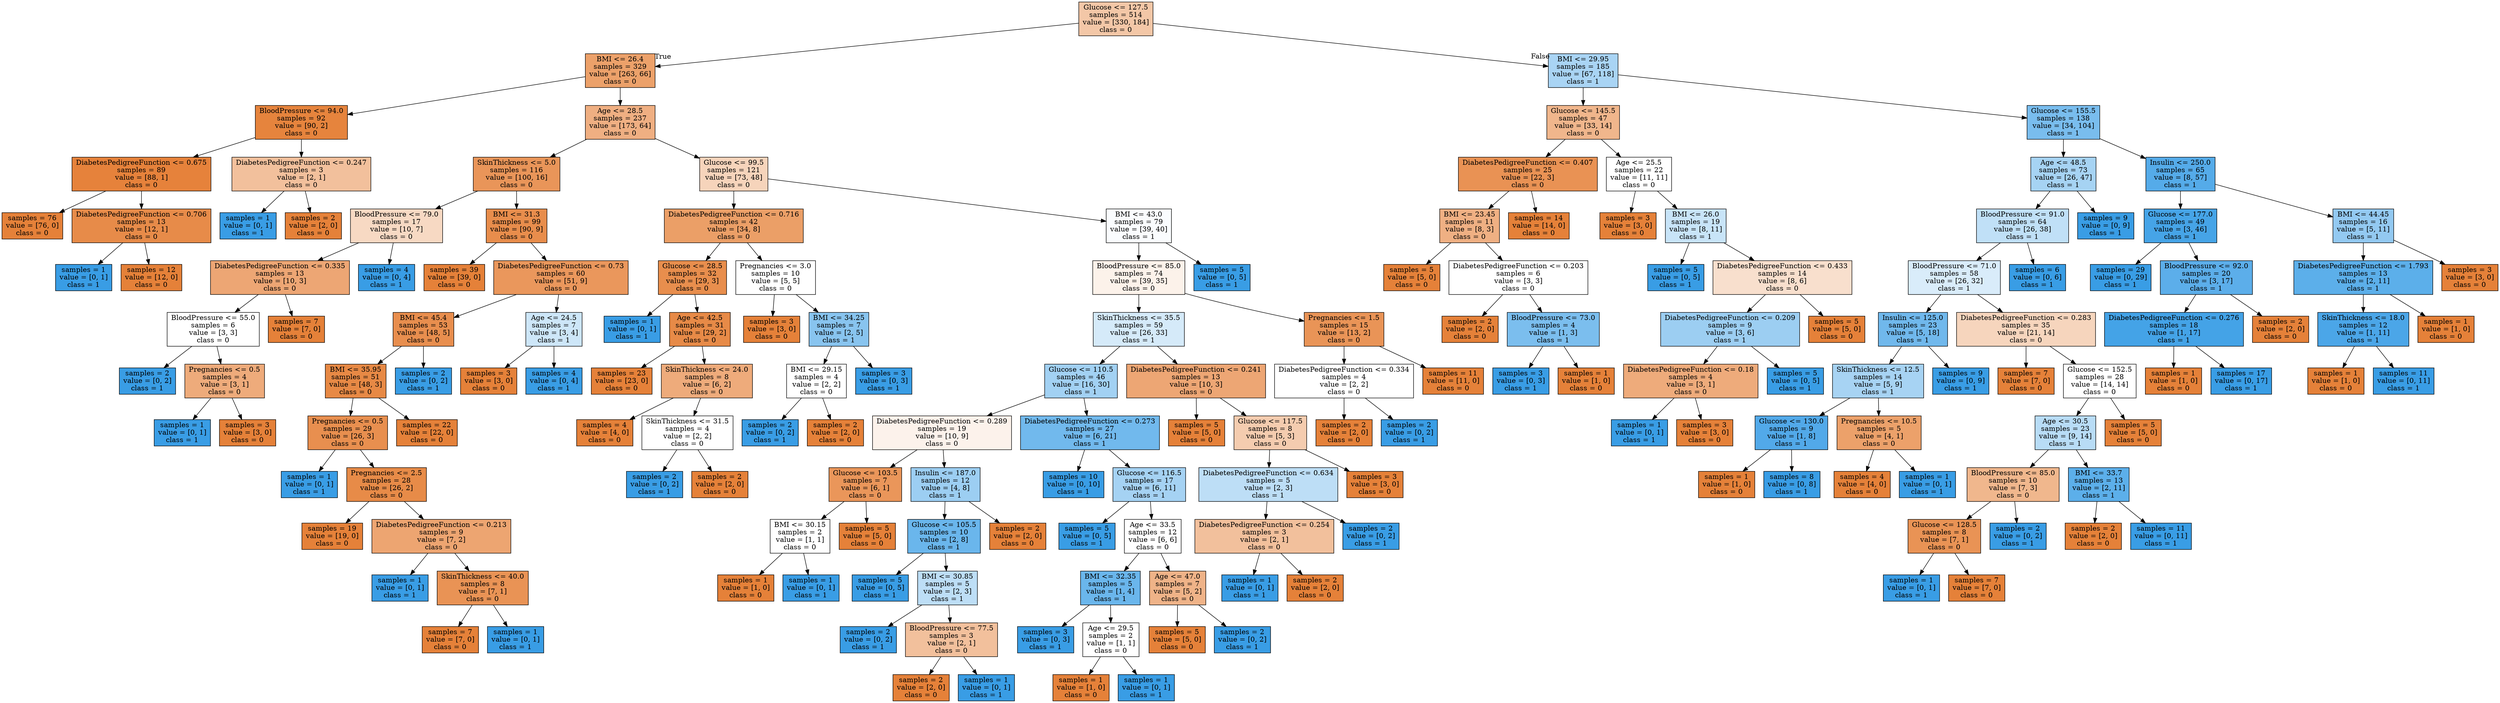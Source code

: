 digraph Tree {
node [shape=box, style="filled", color="black"] ;
0 [label="Glucose <= 127.5\nsamples = 514\nvalue = [330, 184]\nclass = 0", fillcolor="#e5813971"] ;
1 [label="BMI <= 26.4\nsamples = 329\nvalue = [263, 66]\nclass = 0", fillcolor="#e58139bf"] ;
0 -> 1 [labeldistance=2.5, labelangle=45, headlabel="True"] ;
2 [label="BloodPressure <= 94.0\nsamples = 92\nvalue = [90, 2]\nclass = 0", fillcolor="#e58139f9"] ;
1 -> 2 ;
3 [label="DiabetesPedigreeFunction <= 0.675\nsamples = 89\nvalue = [88, 1]\nclass = 0", fillcolor="#e58139fc"] ;
2 -> 3 ;
4 [label="samples = 76\nvalue = [76, 0]\nclass = 0", fillcolor="#e58139ff"] ;
3 -> 4 ;
5 [label="DiabetesPedigreeFunction <= 0.706\nsamples = 13\nvalue = [12, 1]\nclass = 0", fillcolor="#e58139ea"] ;
3 -> 5 ;
6 [label="samples = 1\nvalue = [0, 1]\nclass = 1", fillcolor="#399de5ff"] ;
5 -> 6 ;
7 [label="samples = 12\nvalue = [12, 0]\nclass = 0", fillcolor="#e58139ff"] ;
5 -> 7 ;
8 [label="DiabetesPedigreeFunction <= 0.247\nsamples = 3\nvalue = [2, 1]\nclass = 0", fillcolor="#e581397f"] ;
2 -> 8 ;
9 [label="samples = 1\nvalue = [0, 1]\nclass = 1", fillcolor="#399de5ff"] ;
8 -> 9 ;
10 [label="samples = 2\nvalue = [2, 0]\nclass = 0", fillcolor="#e58139ff"] ;
8 -> 10 ;
11 [label="Age <= 28.5\nsamples = 237\nvalue = [173, 64]\nclass = 0", fillcolor="#e58139a1"] ;
1 -> 11 ;
12 [label="SkinThickness <= 5.0\nsamples = 116\nvalue = [100, 16]\nclass = 0", fillcolor="#e58139d6"] ;
11 -> 12 ;
13 [label="BloodPressure <= 79.0\nsamples = 17\nvalue = [10, 7]\nclass = 0", fillcolor="#e581394d"] ;
12 -> 13 ;
14 [label="DiabetesPedigreeFunction <= 0.335\nsamples = 13\nvalue = [10, 3]\nclass = 0", fillcolor="#e58139b3"] ;
13 -> 14 ;
15 [label="BloodPressure <= 55.0\nsamples = 6\nvalue = [3, 3]\nclass = 0", fillcolor="#e5813900"] ;
14 -> 15 ;
16 [label="samples = 2\nvalue = [0, 2]\nclass = 1", fillcolor="#399de5ff"] ;
15 -> 16 ;
17 [label="Pregnancies <= 0.5\nsamples = 4\nvalue = [3, 1]\nclass = 0", fillcolor="#e58139aa"] ;
15 -> 17 ;
18 [label="samples = 1\nvalue = [0, 1]\nclass = 1", fillcolor="#399de5ff"] ;
17 -> 18 ;
19 [label="samples = 3\nvalue = [3, 0]\nclass = 0", fillcolor="#e58139ff"] ;
17 -> 19 ;
20 [label="samples = 7\nvalue = [7, 0]\nclass = 0", fillcolor="#e58139ff"] ;
14 -> 20 ;
21 [label="samples = 4\nvalue = [0, 4]\nclass = 1", fillcolor="#399de5ff"] ;
13 -> 21 ;
22 [label="BMI <= 31.3\nsamples = 99\nvalue = [90, 9]\nclass = 0", fillcolor="#e58139e6"] ;
12 -> 22 ;
23 [label="samples = 39\nvalue = [39, 0]\nclass = 0", fillcolor="#e58139ff"] ;
22 -> 23 ;
24 [label="DiabetesPedigreeFunction <= 0.73\nsamples = 60\nvalue = [51, 9]\nclass = 0", fillcolor="#e58139d2"] ;
22 -> 24 ;
25 [label="BMI <= 45.4\nsamples = 53\nvalue = [48, 5]\nclass = 0", fillcolor="#e58139e4"] ;
24 -> 25 ;
26 [label="BMI <= 35.95\nsamples = 51\nvalue = [48, 3]\nclass = 0", fillcolor="#e58139ef"] ;
25 -> 26 ;
27 [label="Pregnancies <= 0.5\nsamples = 29\nvalue = [26, 3]\nclass = 0", fillcolor="#e58139e2"] ;
26 -> 27 ;
28 [label="samples = 1\nvalue = [0, 1]\nclass = 1", fillcolor="#399de5ff"] ;
27 -> 28 ;
29 [label="Pregnancies <= 2.5\nsamples = 28\nvalue = [26, 2]\nclass = 0", fillcolor="#e58139eb"] ;
27 -> 29 ;
30 [label="samples = 19\nvalue = [19, 0]\nclass = 0", fillcolor="#e58139ff"] ;
29 -> 30 ;
31 [label="DiabetesPedigreeFunction <= 0.213\nsamples = 9\nvalue = [7, 2]\nclass = 0", fillcolor="#e58139b6"] ;
29 -> 31 ;
32 [label="samples = 1\nvalue = [0, 1]\nclass = 1", fillcolor="#399de5ff"] ;
31 -> 32 ;
33 [label="SkinThickness <= 40.0\nsamples = 8\nvalue = [7, 1]\nclass = 0", fillcolor="#e58139db"] ;
31 -> 33 ;
34 [label="samples = 7\nvalue = [7, 0]\nclass = 0", fillcolor="#e58139ff"] ;
33 -> 34 ;
35 [label="samples = 1\nvalue = [0, 1]\nclass = 1", fillcolor="#399de5ff"] ;
33 -> 35 ;
36 [label="samples = 22\nvalue = [22, 0]\nclass = 0", fillcolor="#e58139ff"] ;
26 -> 36 ;
37 [label="samples = 2\nvalue = [0, 2]\nclass = 1", fillcolor="#399de5ff"] ;
25 -> 37 ;
38 [label="Age <= 24.5\nsamples = 7\nvalue = [3, 4]\nclass = 1", fillcolor="#399de540"] ;
24 -> 38 ;
39 [label="samples = 3\nvalue = [3, 0]\nclass = 0", fillcolor="#e58139ff"] ;
38 -> 39 ;
40 [label="samples = 4\nvalue = [0, 4]\nclass = 1", fillcolor="#399de5ff"] ;
38 -> 40 ;
41 [label="Glucose <= 99.5\nsamples = 121\nvalue = [73, 48]\nclass = 0", fillcolor="#e5813957"] ;
11 -> 41 ;
42 [label="DiabetesPedigreeFunction <= 0.716\nsamples = 42\nvalue = [34, 8]\nclass = 0", fillcolor="#e58139c3"] ;
41 -> 42 ;
43 [label="Glucose <= 28.5\nsamples = 32\nvalue = [29, 3]\nclass = 0", fillcolor="#e58139e5"] ;
42 -> 43 ;
44 [label="samples = 1\nvalue = [0, 1]\nclass = 1", fillcolor="#399de5ff"] ;
43 -> 44 ;
45 [label="Age <= 42.5\nsamples = 31\nvalue = [29, 2]\nclass = 0", fillcolor="#e58139ed"] ;
43 -> 45 ;
46 [label="samples = 23\nvalue = [23, 0]\nclass = 0", fillcolor="#e58139ff"] ;
45 -> 46 ;
47 [label="SkinThickness <= 24.0\nsamples = 8\nvalue = [6, 2]\nclass = 0", fillcolor="#e58139aa"] ;
45 -> 47 ;
48 [label="samples = 4\nvalue = [4, 0]\nclass = 0", fillcolor="#e58139ff"] ;
47 -> 48 ;
49 [label="SkinThickness <= 31.5\nsamples = 4\nvalue = [2, 2]\nclass = 0", fillcolor="#e5813900"] ;
47 -> 49 ;
50 [label="samples = 2\nvalue = [0, 2]\nclass = 1", fillcolor="#399de5ff"] ;
49 -> 50 ;
51 [label="samples = 2\nvalue = [2, 0]\nclass = 0", fillcolor="#e58139ff"] ;
49 -> 51 ;
52 [label="Pregnancies <= 3.0\nsamples = 10\nvalue = [5, 5]\nclass = 0", fillcolor="#e5813900"] ;
42 -> 52 ;
53 [label="samples = 3\nvalue = [3, 0]\nclass = 0", fillcolor="#e58139ff"] ;
52 -> 53 ;
54 [label="BMI <= 34.25\nsamples = 7\nvalue = [2, 5]\nclass = 1", fillcolor="#399de599"] ;
52 -> 54 ;
55 [label="BMI <= 29.15\nsamples = 4\nvalue = [2, 2]\nclass = 0", fillcolor="#e5813900"] ;
54 -> 55 ;
56 [label="samples = 2\nvalue = [0, 2]\nclass = 1", fillcolor="#399de5ff"] ;
55 -> 56 ;
57 [label="samples = 2\nvalue = [2, 0]\nclass = 0", fillcolor="#e58139ff"] ;
55 -> 57 ;
58 [label="samples = 3\nvalue = [0, 3]\nclass = 1", fillcolor="#399de5ff"] ;
54 -> 58 ;
59 [label="BMI <= 43.0\nsamples = 79\nvalue = [39, 40]\nclass = 1", fillcolor="#399de506"] ;
41 -> 59 ;
60 [label="BloodPressure <= 85.0\nsamples = 74\nvalue = [39, 35]\nclass = 0", fillcolor="#e581391a"] ;
59 -> 60 ;
61 [label="SkinThickness <= 35.5\nsamples = 59\nvalue = [26, 33]\nclass = 1", fillcolor="#399de536"] ;
60 -> 61 ;
62 [label="Glucose <= 110.5\nsamples = 46\nvalue = [16, 30]\nclass = 1", fillcolor="#399de577"] ;
61 -> 62 ;
63 [label="DiabetesPedigreeFunction <= 0.289\nsamples = 19\nvalue = [10, 9]\nclass = 0", fillcolor="#e5813919"] ;
62 -> 63 ;
64 [label="Glucose <= 103.5\nsamples = 7\nvalue = [6, 1]\nclass = 0", fillcolor="#e58139d4"] ;
63 -> 64 ;
65 [label="BMI <= 30.15\nsamples = 2\nvalue = [1, 1]\nclass = 0", fillcolor="#e5813900"] ;
64 -> 65 ;
66 [label="samples = 1\nvalue = [1, 0]\nclass = 0", fillcolor="#e58139ff"] ;
65 -> 66 ;
67 [label="samples = 1\nvalue = [0, 1]\nclass = 1", fillcolor="#399de5ff"] ;
65 -> 67 ;
68 [label="samples = 5\nvalue = [5, 0]\nclass = 0", fillcolor="#e58139ff"] ;
64 -> 68 ;
69 [label="Insulin <= 187.0\nsamples = 12\nvalue = [4, 8]\nclass = 1", fillcolor="#399de57f"] ;
63 -> 69 ;
70 [label="Glucose <= 105.5\nsamples = 10\nvalue = [2, 8]\nclass = 1", fillcolor="#399de5bf"] ;
69 -> 70 ;
71 [label="samples = 5\nvalue = [0, 5]\nclass = 1", fillcolor="#399de5ff"] ;
70 -> 71 ;
72 [label="BMI <= 30.85\nsamples = 5\nvalue = [2, 3]\nclass = 1", fillcolor="#399de555"] ;
70 -> 72 ;
73 [label="samples = 2\nvalue = [0, 2]\nclass = 1", fillcolor="#399de5ff"] ;
72 -> 73 ;
74 [label="BloodPressure <= 77.5\nsamples = 3\nvalue = [2, 1]\nclass = 0", fillcolor="#e581397f"] ;
72 -> 74 ;
75 [label="samples = 2\nvalue = [2, 0]\nclass = 0", fillcolor="#e58139ff"] ;
74 -> 75 ;
76 [label="samples = 1\nvalue = [0, 1]\nclass = 1", fillcolor="#399de5ff"] ;
74 -> 76 ;
77 [label="samples = 2\nvalue = [2, 0]\nclass = 0", fillcolor="#e58139ff"] ;
69 -> 77 ;
78 [label="DiabetesPedigreeFunction <= 0.273\nsamples = 27\nvalue = [6, 21]\nclass = 1", fillcolor="#399de5b6"] ;
62 -> 78 ;
79 [label="samples = 10\nvalue = [0, 10]\nclass = 1", fillcolor="#399de5ff"] ;
78 -> 79 ;
80 [label="Glucose <= 116.5\nsamples = 17\nvalue = [6, 11]\nclass = 1", fillcolor="#399de574"] ;
78 -> 80 ;
81 [label="samples = 5\nvalue = [0, 5]\nclass = 1", fillcolor="#399de5ff"] ;
80 -> 81 ;
82 [label="Age <= 33.5\nsamples = 12\nvalue = [6, 6]\nclass = 0", fillcolor="#e5813900"] ;
80 -> 82 ;
83 [label="BMI <= 32.35\nsamples = 5\nvalue = [1, 4]\nclass = 1", fillcolor="#399de5bf"] ;
82 -> 83 ;
84 [label="samples = 3\nvalue = [0, 3]\nclass = 1", fillcolor="#399de5ff"] ;
83 -> 84 ;
85 [label="Age <= 29.5\nsamples = 2\nvalue = [1, 1]\nclass = 0", fillcolor="#e5813900"] ;
83 -> 85 ;
86 [label="samples = 1\nvalue = [1, 0]\nclass = 0", fillcolor="#e58139ff"] ;
85 -> 86 ;
87 [label="samples = 1\nvalue = [0, 1]\nclass = 1", fillcolor="#399de5ff"] ;
85 -> 87 ;
88 [label="Age <= 47.0\nsamples = 7\nvalue = [5, 2]\nclass = 0", fillcolor="#e5813999"] ;
82 -> 88 ;
89 [label="samples = 5\nvalue = [5, 0]\nclass = 0", fillcolor="#e58139ff"] ;
88 -> 89 ;
90 [label="samples = 2\nvalue = [0, 2]\nclass = 1", fillcolor="#399de5ff"] ;
88 -> 90 ;
91 [label="DiabetesPedigreeFunction <= 0.241\nsamples = 13\nvalue = [10, 3]\nclass = 0", fillcolor="#e58139b3"] ;
61 -> 91 ;
92 [label="samples = 5\nvalue = [5, 0]\nclass = 0", fillcolor="#e58139ff"] ;
91 -> 92 ;
93 [label="Glucose <= 117.5\nsamples = 8\nvalue = [5, 3]\nclass = 0", fillcolor="#e5813966"] ;
91 -> 93 ;
94 [label="DiabetesPedigreeFunction <= 0.634\nsamples = 5\nvalue = [2, 3]\nclass = 1", fillcolor="#399de555"] ;
93 -> 94 ;
95 [label="DiabetesPedigreeFunction <= 0.254\nsamples = 3\nvalue = [2, 1]\nclass = 0", fillcolor="#e581397f"] ;
94 -> 95 ;
96 [label="samples = 1\nvalue = [0, 1]\nclass = 1", fillcolor="#399de5ff"] ;
95 -> 96 ;
97 [label="samples = 2\nvalue = [2, 0]\nclass = 0", fillcolor="#e58139ff"] ;
95 -> 97 ;
98 [label="samples = 2\nvalue = [0, 2]\nclass = 1", fillcolor="#399de5ff"] ;
94 -> 98 ;
99 [label="samples = 3\nvalue = [3, 0]\nclass = 0", fillcolor="#e58139ff"] ;
93 -> 99 ;
100 [label="Pregnancies <= 1.5\nsamples = 15\nvalue = [13, 2]\nclass = 0", fillcolor="#e58139d8"] ;
60 -> 100 ;
101 [label="DiabetesPedigreeFunction <= 0.334\nsamples = 4\nvalue = [2, 2]\nclass = 0", fillcolor="#e5813900"] ;
100 -> 101 ;
102 [label="samples = 2\nvalue = [2, 0]\nclass = 0", fillcolor="#e58139ff"] ;
101 -> 102 ;
103 [label="samples = 2\nvalue = [0, 2]\nclass = 1", fillcolor="#399de5ff"] ;
101 -> 103 ;
104 [label="samples = 11\nvalue = [11, 0]\nclass = 0", fillcolor="#e58139ff"] ;
100 -> 104 ;
105 [label="samples = 5\nvalue = [0, 5]\nclass = 1", fillcolor="#399de5ff"] ;
59 -> 105 ;
106 [label="BMI <= 29.95\nsamples = 185\nvalue = [67, 118]\nclass = 1", fillcolor="#399de56e"] ;
0 -> 106 [labeldistance=2.5, labelangle=-45, headlabel="False"] ;
107 [label="Glucose <= 145.5\nsamples = 47\nvalue = [33, 14]\nclass = 0", fillcolor="#e5813993"] ;
106 -> 107 ;
108 [label="DiabetesPedigreeFunction <= 0.407\nsamples = 25\nvalue = [22, 3]\nclass = 0", fillcolor="#e58139dc"] ;
107 -> 108 ;
109 [label="BMI <= 23.45\nsamples = 11\nvalue = [8, 3]\nclass = 0", fillcolor="#e581399f"] ;
108 -> 109 ;
110 [label="samples = 5\nvalue = [5, 0]\nclass = 0", fillcolor="#e58139ff"] ;
109 -> 110 ;
111 [label="DiabetesPedigreeFunction <= 0.203\nsamples = 6\nvalue = [3, 3]\nclass = 0", fillcolor="#e5813900"] ;
109 -> 111 ;
112 [label="samples = 2\nvalue = [2, 0]\nclass = 0", fillcolor="#e58139ff"] ;
111 -> 112 ;
113 [label="BloodPressure <= 73.0\nsamples = 4\nvalue = [1, 3]\nclass = 1", fillcolor="#399de5aa"] ;
111 -> 113 ;
114 [label="samples = 3\nvalue = [0, 3]\nclass = 1", fillcolor="#399de5ff"] ;
113 -> 114 ;
115 [label="samples = 1\nvalue = [1, 0]\nclass = 0", fillcolor="#e58139ff"] ;
113 -> 115 ;
116 [label="samples = 14\nvalue = [14, 0]\nclass = 0", fillcolor="#e58139ff"] ;
108 -> 116 ;
117 [label="Age <= 25.5\nsamples = 22\nvalue = [11, 11]\nclass = 0", fillcolor="#e5813900"] ;
107 -> 117 ;
118 [label="samples = 3\nvalue = [3, 0]\nclass = 0", fillcolor="#e58139ff"] ;
117 -> 118 ;
119 [label="BMI <= 26.0\nsamples = 19\nvalue = [8, 11]\nclass = 1", fillcolor="#399de546"] ;
117 -> 119 ;
120 [label="samples = 5\nvalue = [0, 5]\nclass = 1", fillcolor="#399de5ff"] ;
119 -> 120 ;
121 [label="DiabetesPedigreeFunction <= 0.433\nsamples = 14\nvalue = [8, 6]\nclass = 0", fillcolor="#e5813940"] ;
119 -> 121 ;
122 [label="DiabetesPedigreeFunction <= 0.209\nsamples = 9\nvalue = [3, 6]\nclass = 1", fillcolor="#399de57f"] ;
121 -> 122 ;
123 [label="DiabetesPedigreeFunction <= 0.18\nsamples = 4\nvalue = [3, 1]\nclass = 0", fillcolor="#e58139aa"] ;
122 -> 123 ;
124 [label="samples = 1\nvalue = [0, 1]\nclass = 1", fillcolor="#399de5ff"] ;
123 -> 124 ;
125 [label="samples = 3\nvalue = [3, 0]\nclass = 0", fillcolor="#e58139ff"] ;
123 -> 125 ;
126 [label="samples = 5\nvalue = [0, 5]\nclass = 1", fillcolor="#399de5ff"] ;
122 -> 126 ;
127 [label="samples = 5\nvalue = [5, 0]\nclass = 0", fillcolor="#e58139ff"] ;
121 -> 127 ;
128 [label="Glucose <= 155.5\nsamples = 138\nvalue = [34, 104]\nclass = 1", fillcolor="#399de5ac"] ;
106 -> 128 ;
129 [label="Age <= 48.5\nsamples = 73\nvalue = [26, 47]\nclass = 1", fillcolor="#399de572"] ;
128 -> 129 ;
130 [label="BloodPressure <= 91.0\nsamples = 64\nvalue = [26, 38]\nclass = 1", fillcolor="#399de551"] ;
129 -> 130 ;
131 [label="BloodPressure <= 71.0\nsamples = 58\nvalue = [26, 32]\nclass = 1", fillcolor="#399de530"] ;
130 -> 131 ;
132 [label="Insulin <= 125.0\nsamples = 23\nvalue = [5, 18]\nclass = 1", fillcolor="#399de5b8"] ;
131 -> 132 ;
133 [label="SkinThickness <= 12.5\nsamples = 14\nvalue = [5, 9]\nclass = 1", fillcolor="#399de571"] ;
132 -> 133 ;
134 [label="Glucose <= 130.0\nsamples = 9\nvalue = [1, 8]\nclass = 1", fillcolor="#399de5df"] ;
133 -> 134 ;
135 [label="samples = 1\nvalue = [1, 0]\nclass = 0", fillcolor="#e58139ff"] ;
134 -> 135 ;
136 [label="samples = 8\nvalue = [0, 8]\nclass = 1", fillcolor="#399de5ff"] ;
134 -> 136 ;
137 [label="Pregnancies <= 10.5\nsamples = 5\nvalue = [4, 1]\nclass = 0", fillcolor="#e58139bf"] ;
133 -> 137 ;
138 [label="samples = 4\nvalue = [4, 0]\nclass = 0", fillcolor="#e58139ff"] ;
137 -> 138 ;
139 [label="samples = 1\nvalue = [0, 1]\nclass = 1", fillcolor="#399de5ff"] ;
137 -> 139 ;
140 [label="samples = 9\nvalue = [0, 9]\nclass = 1", fillcolor="#399de5ff"] ;
132 -> 140 ;
141 [label="DiabetesPedigreeFunction <= 0.283\nsamples = 35\nvalue = [21, 14]\nclass = 0", fillcolor="#e5813955"] ;
131 -> 141 ;
142 [label="samples = 7\nvalue = [7, 0]\nclass = 0", fillcolor="#e58139ff"] ;
141 -> 142 ;
143 [label="Glucose <= 152.5\nsamples = 28\nvalue = [14, 14]\nclass = 0", fillcolor="#e5813900"] ;
141 -> 143 ;
144 [label="Age <= 30.5\nsamples = 23\nvalue = [9, 14]\nclass = 1", fillcolor="#399de55b"] ;
143 -> 144 ;
145 [label="BloodPressure <= 85.0\nsamples = 10\nvalue = [7, 3]\nclass = 0", fillcolor="#e5813992"] ;
144 -> 145 ;
146 [label="Glucose <= 128.5\nsamples = 8\nvalue = [7, 1]\nclass = 0", fillcolor="#e58139db"] ;
145 -> 146 ;
147 [label="samples = 1\nvalue = [0, 1]\nclass = 1", fillcolor="#399de5ff"] ;
146 -> 147 ;
148 [label="samples = 7\nvalue = [7, 0]\nclass = 0", fillcolor="#e58139ff"] ;
146 -> 148 ;
149 [label="samples = 2\nvalue = [0, 2]\nclass = 1", fillcolor="#399de5ff"] ;
145 -> 149 ;
150 [label="BMI <= 33.7\nsamples = 13\nvalue = [2, 11]\nclass = 1", fillcolor="#399de5d1"] ;
144 -> 150 ;
151 [label="samples = 2\nvalue = [2, 0]\nclass = 0", fillcolor="#e58139ff"] ;
150 -> 151 ;
152 [label="samples = 11\nvalue = [0, 11]\nclass = 1", fillcolor="#399de5ff"] ;
150 -> 152 ;
153 [label="samples = 5\nvalue = [5, 0]\nclass = 0", fillcolor="#e58139ff"] ;
143 -> 153 ;
154 [label="samples = 6\nvalue = [0, 6]\nclass = 1", fillcolor="#399de5ff"] ;
130 -> 154 ;
155 [label="samples = 9\nvalue = [0, 9]\nclass = 1", fillcolor="#399de5ff"] ;
129 -> 155 ;
156 [label="Insulin <= 250.0\nsamples = 65\nvalue = [8, 57]\nclass = 1", fillcolor="#399de5db"] ;
128 -> 156 ;
157 [label="Glucose <= 177.0\nsamples = 49\nvalue = [3, 46]\nclass = 1", fillcolor="#399de5ee"] ;
156 -> 157 ;
158 [label="samples = 29\nvalue = [0, 29]\nclass = 1", fillcolor="#399de5ff"] ;
157 -> 158 ;
159 [label="BloodPressure <= 92.0\nsamples = 20\nvalue = [3, 17]\nclass = 1", fillcolor="#399de5d2"] ;
157 -> 159 ;
160 [label="DiabetesPedigreeFunction <= 0.276\nsamples = 18\nvalue = [1, 17]\nclass = 1", fillcolor="#399de5f0"] ;
159 -> 160 ;
161 [label="samples = 1\nvalue = [1, 0]\nclass = 0", fillcolor="#e58139ff"] ;
160 -> 161 ;
162 [label="samples = 17\nvalue = [0, 17]\nclass = 1", fillcolor="#399de5ff"] ;
160 -> 162 ;
163 [label="samples = 2\nvalue = [2, 0]\nclass = 0", fillcolor="#e58139ff"] ;
159 -> 163 ;
164 [label="BMI <= 44.45\nsamples = 16\nvalue = [5, 11]\nclass = 1", fillcolor="#399de58b"] ;
156 -> 164 ;
165 [label="DiabetesPedigreeFunction <= 1.793\nsamples = 13\nvalue = [2, 11]\nclass = 1", fillcolor="#399de5d1"] ;
164 -> 165 ;
166 [label="SkinThickness <= 18.0\nsamples = 12\nvalue = [1, 11]\nclass = 1", fillcolor="#399de5e8"] ;
165 -> 166 ;
167 [label="samples = 1\nvalue = [1, 0]\nclass = 0", fillcolor="#e58139ff"] ;
166 -> 167 ;
168 [label="samples = 11\nvalue = [0, 11]\nclass = 1", fillcolor="#399de5ff"] ;
166 -> 168 ;
169 [label="samples = 1\nvalue = [1, 0]\nclass = 0", fillcolor="#e58139ff"] ;
165 -> 169 ;
170 [label="samples = 3\nvalue = [3, 0]\nclass = 0", fillcolor="#e58139ff"] ;
164 -> 170 ;
}